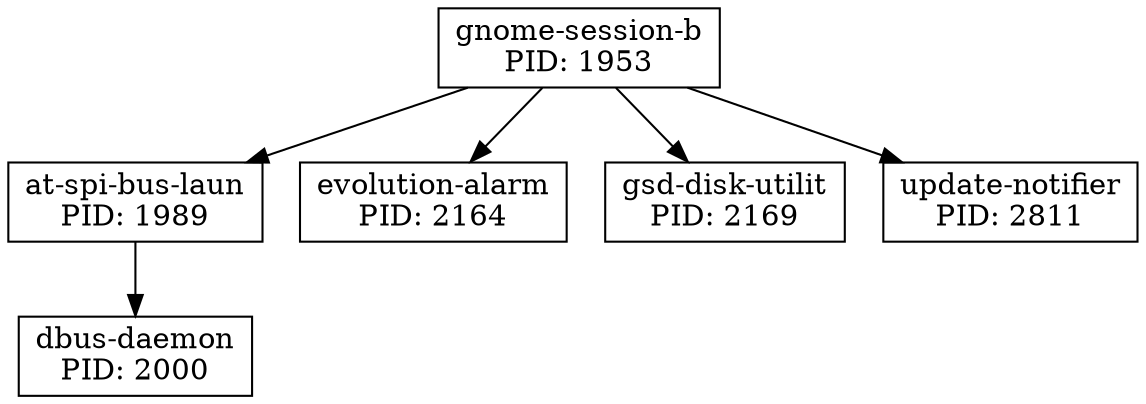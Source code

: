 digraph ProcessTree {
    node [shape=box];
    node1953 [label="gnome-session-b\nPID: 1953"];
    node1989 [label="at-spi-bus-laun\nPID: 1989"];
    node1953 -> node1989;
    node2000 [label="dbus-daemon\nPID: 2000"];
    node1989 -> node2000;
    node2164 [label="evolution-alarm\nPID: 2164"];
    node1953 -> node2164;
    node2169 [label="gsd-disk-utilit\nPID: 2169"];
    node1953 -> node2169;
    node2811 [label="update-notifier\nPID: 2811"];
    node1953 -> node2811;
}
